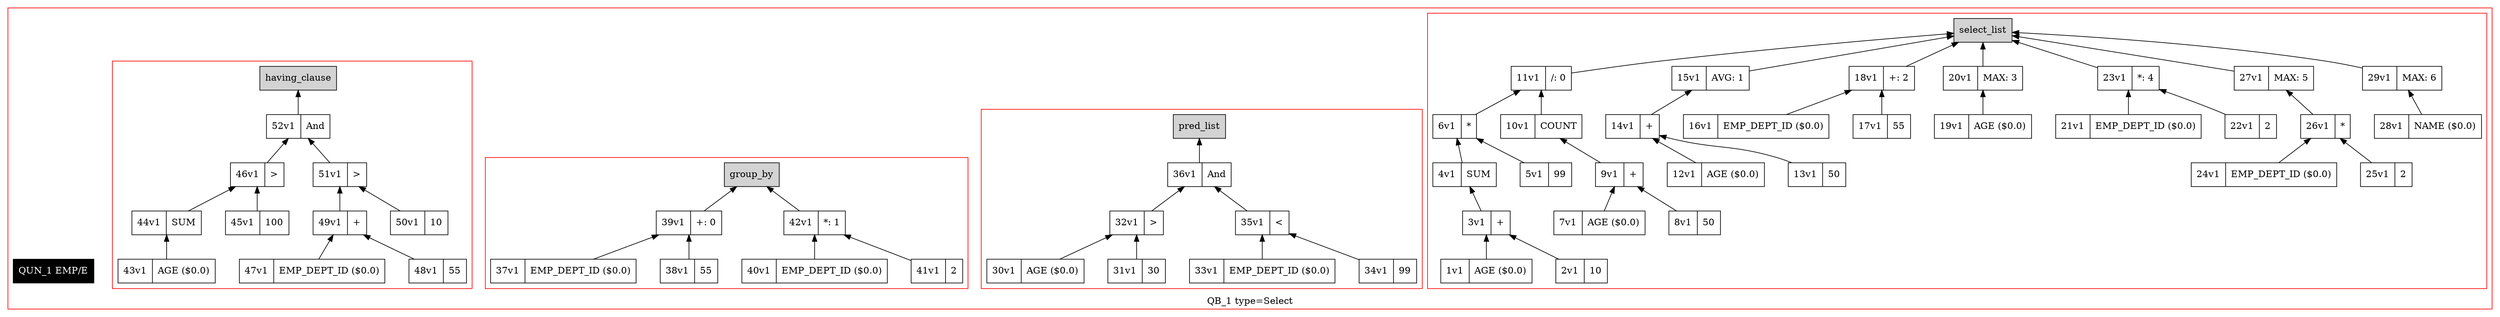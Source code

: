 digraph example1 {
    rankdir=BT;
    nodesep=0.5;
    ordering="in";
    node [shape=record];
  subgraph cluster_QB_1 {
    "QB_1_selectlist"[label="select_list",shape=box,style=filled];
    color = "red"
  subgraph cluster_select_listQB_1 {
    exprnode11v1[label="11v1|/: 0"];
    exprnode6v1 -> exprnode11v1;
    exprnode6v1[label="6v1|*"];
    exprnode4v1 -> exprnode6v1;
    exprnode4v1[label="4v1|SUM"];
    exprnode3v1 -> exprnode4v1;
    exprnode3v1[label="3v1|+"];
    exprnode1v1 -> exprnode3v1;
    exprnode1v1[label="1v1|AGE ($0.0)"];
    exprnode2v1 -> exprnode3v1;
    exprnode2v1[label="2v1|10"];
    exprnode5v1 -> exprnode6v1;
    exprnode5v1[label="5v1|99"];
    exprnode10v1 -> exprnode11v1;
    exprnode10v1[label="10v1|COUNT"];
    exprnode9v1 -> exprnode10v1;
    exprnode9v1[label="9v1|+"];
    exprnode7v1 -> exprnode9v1;
    exprnode7v1[label="7v1|AGE ($0.0)"];
    exprnode8v1 -> exprnode9v1;
    exprnode8v1[label="8v1|50"];
    exprnode11v1 -> "QB_1_selectlist";
    exprnode15v1[label="15v1|AVG: 1"];
    exprnode14v1 -> exprnode15v1;
    exprnode14v1[label="14v1|+"];
    exprnode12v1 -> exprnode14v1;
    exprnode12v1[label="12v1|AGE ($0.0)"];
    exprnode13v1 -> exprnode14v1;
    exprnode13v1[label="13v1|50"];
    exprnode15v1 -> "QB_1_selectlist";
    exprnode18v1[label="18v1|+: 2"];
    exprnode16v1 -> exprnode18v1;
    exprnode16v1[label="16v1|EMP_DEPT_ID ($0.0)"];
    exprnode17v1 -> exprnode18v1;
    exprnode17v1[label="17v1|55"];
    exprnode18v1 -> "QB_1_selectlist";
    exprnode20v1[label="20v1|MAX: 3"];
    exprnode19v1 -> exprnode20v1;
    exprnode19v1[label="19v1|AGE ($0.0)"];
    exprnode20v1 -> "QB_1_selectlist";
    exprnode23v1[label="23v1|*: 4"];
    exprnode21v1 -> exprnode23v1;
    exprnode21v1[label="21v1|EMP_DEPT_ID ($0.0)"];
    exprnode22v1 -> exprnode23v1;
    exprnode22v1[label="22v1|2"];
    exprnode23v1 -> "QB_1_selectlist";
    exprnode27v1[label="27v1|MAX: 5"];
    exprnode26v1 -> exprnode27v1;
    exprnode26v1[label="26v1|*"];
    exprnode24v1 -> exprnode26v1;
    exprnode24v1[label="24v1|EMP_DEPT_ID ($0.0)"];
    exprnode25v1 -> exprnode26v1;
    exprnode25v1[label="25v1|2"];
    exprnode27v1 -> "QB_1_selectlist";
    exprnode29v1[label="29v1|MAX: 6"];
    exprnode28v1 -> exprnode29v1;
    exprnode28v1[label="28v1|NAME ($0.0)"];
    exprnode29v1 -> "QB_1_selectlist";
}
    "QUN_1"[label="QUN_1 EMP/E", fillcolor=black, fontcolor=white, style=filled]
  subgraph cluster_pred_listQB_1 {
    exprnode36v1[label="36v1|And"];
    exprnode32v1 -> exprnode36v1;
    exprnode32v1[label="32v1|\>"];
    exprnode30v1 -> exprnode32v1;
    exprnode30v1[label="30v1|AGE ($0.0)"];
    exprnode31v1 -> exprnode32v1;
    exprnode31v1[label="31v1|30"];
    exprnode35v1 -> exprnode36v1;
    exprnode35v1[label="35v1|\<"];
    exprnode33v1 -> exprnode35v1;
    exprnode33v1[label="33v1|EMP_DEPT_ID ($0.0)"];
    exprnode34v1 -> exprnode35v1;
    exprnode34v1[label="34v1|99"];
    exprnode36v1 -> QB_1_pred_list;
    "QB_1_pred_list"[label="pred_list",shape=box,style=filled];
}
  subgraph cluster_group_byQB_1 {
    "QB_1_group_by"[label="group_by",shape=box,style=filled];
    exprnode39v1[label="39v1|+: 0"];
    exprnode37v1 -> exprnode39v1;
    exprnode37v1[label="37v1|EMP_DEPT_ID ($0.0)"];
    exprnode38v1 -> exprnode39v1;
    exprnode38v1[label="38v1|55"];
    exprnode39v1 -> "QB_1_group_by";
    exprnode42v1[label="42v1|*: 1"];
    exprnode40v1 -> exprnode42v1;
    exprnode40v1[label="40v1|EMP_DEPT_ID ($0.0)"];
    exprnode41v1 -> exprnode42v1;
    exprnode41v1[label="41v1|2"];
    exprnode42v1 -> "QB_1_group_by";
}
  subgraph cluster_having_clauseQB_1 {
    exprnode52v1[label="52v1|And"];
    exprnode46v1 -> exprnode52v1;
    exprnode46v1[label="46v1|\>"];
    exprnode44v1 -> exprnode46v1;
    exprnode44v1[label="44v1|SUM"];
    exprnode43v1 -> exprnode44v1;
    exprnode43v1[label="43v1|AGE ($0.0)"];
    exprnode45v1 -> exprnode46v1;
    exprnode45v1[label="45v1|100"];
    exprnode51v1 -> exprnode52v1;
    exprnode51v1[label="51v1|\>"];
    exprnode49v1 -> exprnode51v1;
    exprnode49v1[label="49v1|+"];
    exprnode47v1 -> exprnode49v1;
    exprnode47v1[label="47v1|EMP_DEPT_ID ($0.0)"];
    exprnode48v1 -> exprnode49v1;
    exprnode48v1[label="48v1|55"];
    exprnode50v1 -> exprnode51v1;
    exprnode50v1[label="50v1|10"];
    exprnode52v1 -> QB_1_having_clause;
    "QB_1_having_clause"[label="having_clause",shape=box,style=filled];
}
    label = "QB_1 type=Select";
}
}

